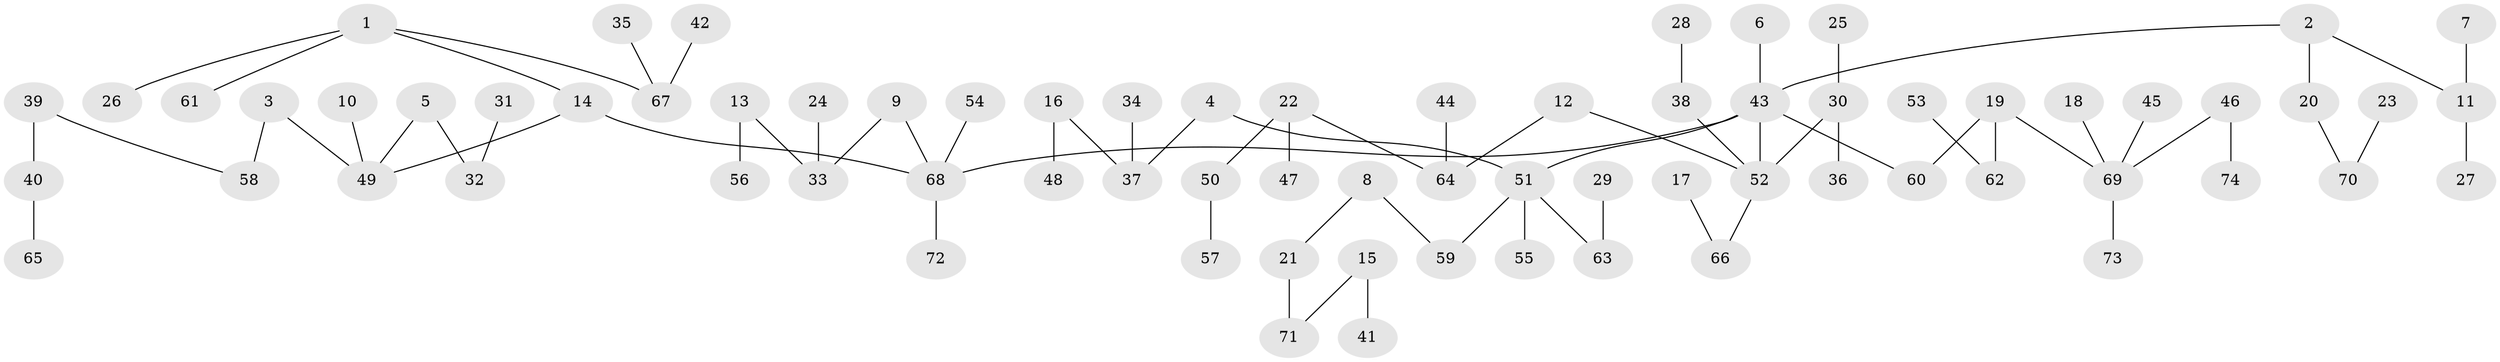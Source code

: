 // original degree distribution, {6: 0.02702702702702703, 8: 0.006756756756756757, 4: 0.06756756756756757, 3: 0.14864864864864866, 2: 0.22297297297297297, 5: 0.02027027027027027, 1: 0.5067567567567568}
// Generated by graph-tools (version 1.1) at 2025/02/03/09/25 03:02:26]
// undirected, 74 vertices, 73 edges
graph export_dot {
graph [start="1"]
  node [color=gray90,style=filled];
  1;
  2;
  3;
  4;
  5;
  6;
  7;
  8;
  9;
  10;
  11;
  12;
  13;
  14;
  15;
  16;
  17;
  18;
  19;
  20;
  21;
  22;
  23;
  24;
  25;
  26;
  27;
  28;
  29;
  30;
  31;
  32;
  33;
  34;
  35;
  36;
  37;
  38;
  39;
  40;
  41;
  42;
  43;
  44;
  45;
  46;
  47;
  48;
  49;
  50;
  51;
  52;
  53;
  54;
  55;
  56;
  57;
  58;
  59;
  60;
  61;
  62;
  63;
  64;
  65;
  66;
  67;
  68;
  69;
  70;
  71;
  72;
  73;
  74;
  1 -- 14 [weight=1.0];
  1 -- 26 [weight=1.0];
  1 -- 61 [weight=1.0];
  1 -- 67 [weight=1.0];
  2 -- 11 [weight=1.0];
  2 -- 20 [weight=1.0];
  2 -- 43 [weight=1.0];
  3 -- 49 [weight=1.0];
  3 -- 58 [weight=1.0];
  4 -- 37 [weight=1.0];
  4 -- 51 [weight=1.0];
  5 -- 32 [weight=1.0];
  5 -- 49 [weight=1.0];
  6 -- 43 [weight=1.0];
  7 -- 11 [weight=1.0];
  8 -- 21 [weight=1.0];
  8 -- 59 [weight=1.0];
  9 -- 33 [weight=1.0];
  9 -- 68 [weight=1.0];
  10 -- 49 [weight=1.0];
  11 -- 27 [weight=1.0];
  12 -- 52 [weight=1.0];
  12 -- 64 [weight=1.0];
  13 -- 33 [weight=1.0];
  13 -- 56 [weight=1.0];
  14 -- 49 [weight=1.0];
  14 -- 68 [weight=1.0];
  15 -- 41 [weight=1.0];
  15 -- 71 [weight=1.0];
  16 -- 37 [weight=1.0];
  16 -- 48 [weight=1.0];
  17 -- 66 [weight=1.0];
  18 -- 69 [weight=1.0];
  19 -- 60 [weight=1.0];
  19 -- 62 [weight=1.0];
  19 -- 69 [weight=1.0];
  20 -- 70 [weight=1.0];
  21 -- 71 [weight=1.0];
  22 -- 47 [weight=1.0];
  22 -- 50 [weight=1.0];
  22 -- 64 [weight=1.0];
  23 -- 70 [weight=1.0];
  24 -- 33 [weight=1.0];
  25 -- 30 [weight=1.0];
  28 -- 38 [weight=1.0];
  29 -- 63 [weight=1.0];
  30 -- 36 [weight=1.0];
  30 -- 52 [weight=1.0];
  31 -- 32 [weight=1.0];
  34 -- 37 [weight=1.0];
  35 -- 67 [weight=1.0];
  38 -- 52 [weight=1.0];
  39 -- 40 [weight=1.0];
  39 -- 58 [weight=1.0];
  40 -- 65 [weight=1.0];
  42 -- 67 [weight=1.0];
  43 -- 51 [weight=1.0];
  43 -- 52 [weight=1.0];
  43 -- 60 [weight=1.0];
  43 -- 68 [weight=1.0];
  44 -- 64 [weight=1.0];
  45 -- 69 [weight=1.0];
  46 -- 69 [weight=1.0];
  46 -- 74 [weight=1.0];
  50 -- 57 [weight=1.0];
  51 -- 55 [weight=1.0];
  51 -- 59 [weight=1.0];
  51 -- 63 [weight=1.0];
  52 -- 66 [weight=1.0];
  53 -- 62 [weight=1.0];
  54 -- 68 [weight=1.0];
  68 -- 72 [weight=1.0];
  69 -- 73 [weight=1.0];
}
